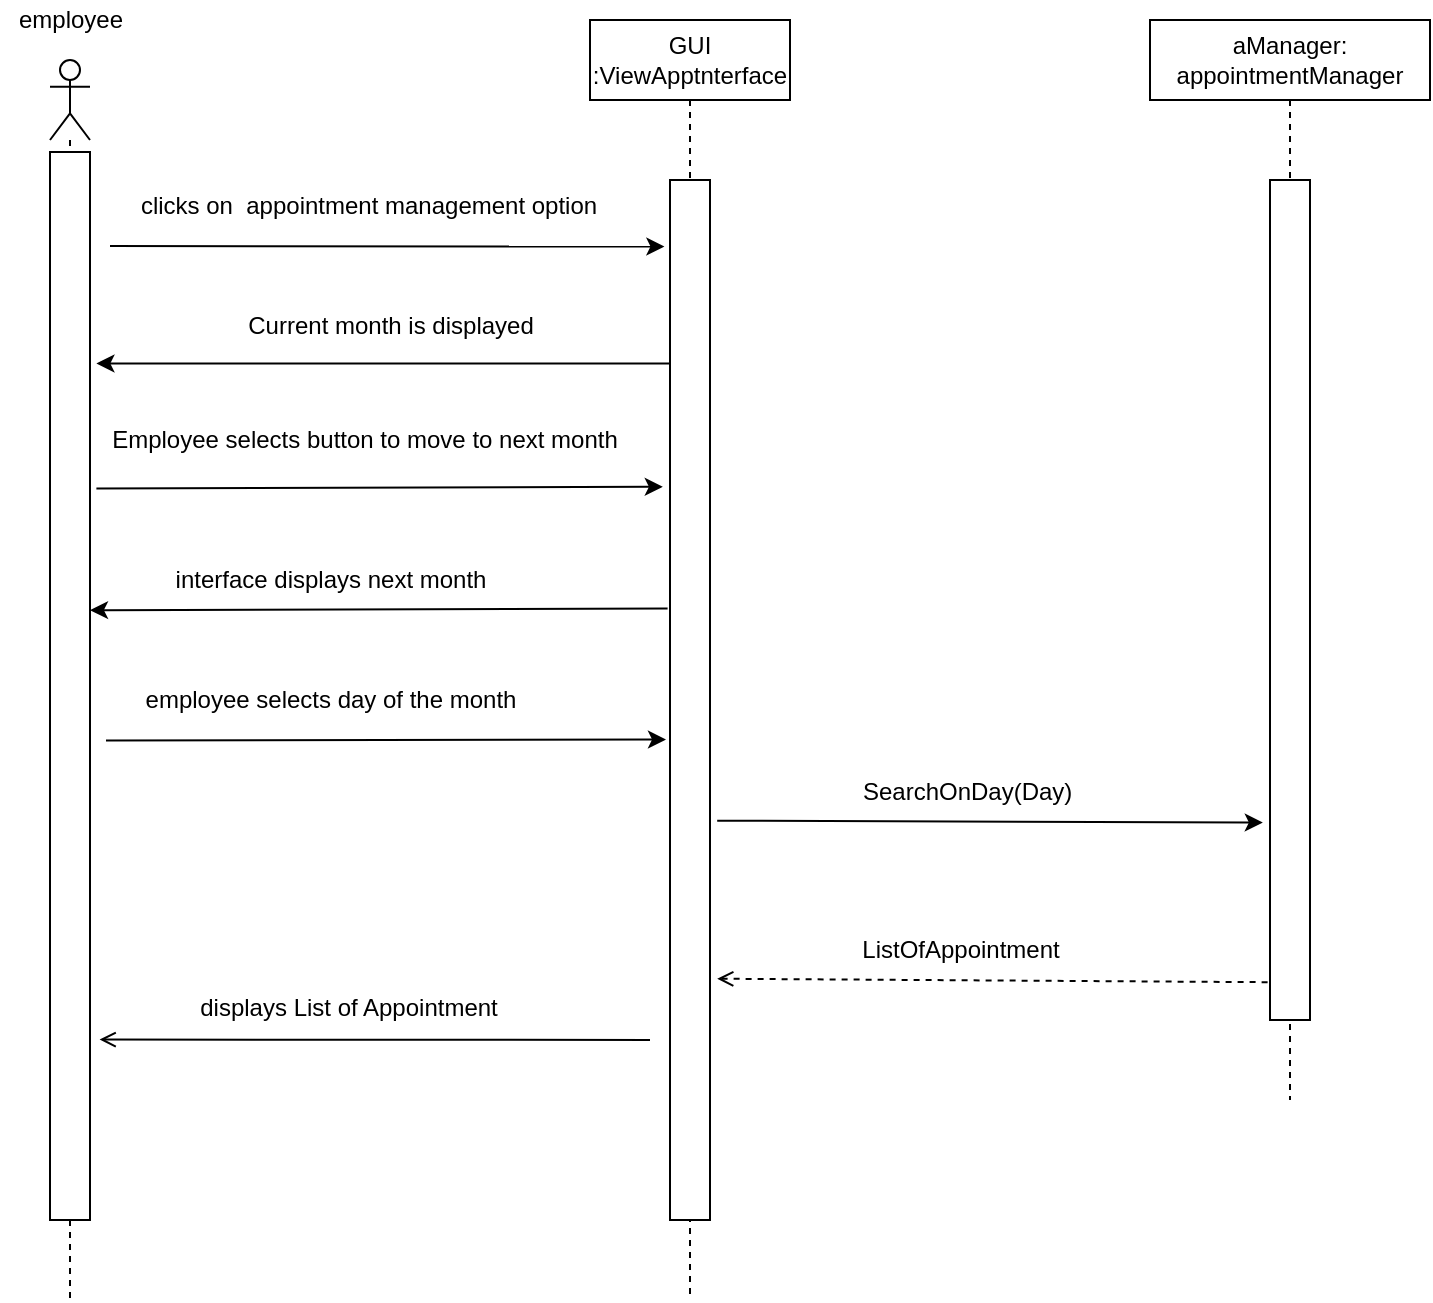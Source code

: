 <mxfile version="16.5.6" type="device"><diagram id="PLPfjeMMSITFyvuA9_Ia" name="Page-1"><mxGraphModel dx="840" dy="559" grid="1" gridSize="10" guides="1" tooltips="1" connect="1" arrows="1" fold="1" page="1" pageScale="1" pageWidth="850" pageHeight="1100" math="0" shadow="0"><root><mxCell id="0"/><mxCell id="1" parent="0"/><mxCell id="ix8_8VRQmglLKftHBUC2-3" value="" style="shape=umlLifeline;participant=umlActor;perimeter=lifelinePerimeter;whiteSpace=wrap;html=1;container=1;collapsible=0;recursiveResize=0;verticalAlign=top;spacingTop=36;outlineConnect=0;" vertex="1" parent="1"><mxGeometry x="100" y="200" width="20" height="620" as="geometry"/></mxCell><mxCell id="ix8_8VRQmglLKftHBUC2-14" value="" style="html=1;points=[];perimeter=orthogonalPerimeter;" vertex="1" parent="ix8_8VRQmglLKftHBUC2-3"><mxGeometry y="46" width="20" height="534" as="geometry"/></mxCell><mxCell id="ix8_8VRQmglLKftHBUC2-4" value="employee" style="text;html=1;align=center;verticalAlign=middle;resizable=0;points=[];autosize=1;strokeColor=none;fillColor=none;" vertex="1" parent="1"><mxGeometry x="75" y="170" width="70" height="20" as="geometry"/></mxCell><mxCell id="ix8_8VRQmglLKftHBUC2-5" value="GUI :ViewApptnterface" style="shape=umlLifeline;perimeter=lifelinePerimeter;whiteSpace=wrap;html=1;container=1;collapsible=0;recursiveResize=0;outlineConnect=0;" vertex="1" parent="1"><mxGeometry x="370" y="180" width="100" height="640" as="geometry"/></mxCell><mxCell id="ix8_8VRQmglLKftHBUC2-8" value="" style="endArrow=classic;html=1;rounded=0;entryX=-0.14;entryY=0.064;entryDx=0;entryDy=0;entryPerimeter=0;" edge="1" parent="1" target="ix8_8VRQmglLKftHBUC2-13"><mxGeometry width="50" height="50" relative="1" as="geometry"><mxPoint x="130" y="293" as="sourcePoint"/><mxPoint x="390" y="290" as="targetPoint"/></mxGeometry></mxCell><mxCell id="ix8_8VRQmglLKftHBUC2-11" value="clicks on&amp;nbsp; appointment management option" style="text;html=1;align=center;verticalAlign=middle;resizable=0;points=[];autosize=1;strokeColor=none;fillColor=none;" vertex="1" parent="1"><mxGeometry x="139" y="263" width="240" height="20" as="geometry"/></mxCell><mxCell id="ix8_8VRQmglLKftHBUC2-13" value="" style="html=1;points=[];perimeter=orthogonalPerimeter;" vertex="1" parent="1"><mxGeometry x="410" y="260" width="20" height="520" as="geometry"/></mxCell><mxCell id="ix8_8VRQmglLKftHBUC2-15" value="" style="endArrow=classic;html=1;rounded=0;entryX=1.16;entryY=0.198;entryDx=0;entryDy=0;entryPerimeter=0;" edge="1" parent="1" source="ix8_8VRQmglLKftHBUC2-13" target="ix8_8VRQmglLKftHBUC2-14"><mxGeometry width="50" height="50" relative="1" as="geometry"><mxPoint x="361" y="351" as="sourcePoint"/><mxPoint x="151" y="351" as="targetPoint"/></mxGeometry></mxCell><mxCell id="ix8_8VRQmglLKftHBUC2-16" value="Current month is displayed" style="text;html=1;align=center;verticalAlign=middle;resizable=0;points=[];autosize=1;strokeColor=none;fillColor=none;" vertex="1" parent="1"><mxGeometry x="190" y="323" width="160" height="20" as="geometry"/></mxCell><mxCell id="ix8_8VRQmglLKftHBUC2-17" value="" style="endArrow=classic;html=1;rounded=0;entryX=-0.18;entryY=0.295;entryDx=0;entryDy=0;entryPerimeter=0;exitX=1.16;exitY=0.315;exitDx=0;exitDy=0;exitPerimeter=0;" edge="1" parent="1" source="ix8_8VRQmglLKftHBUC2-14" target="ix8_8VRQmglLKftHBUC2-13"><mxGeometry width="50" height="50" relative="1" as="geometry"><mxPoint x="160" y="414" as="sourcePoint"/><mxPoint x="360" y="414" as="targetPoint"/></mxGeometry></mxCell><mxCell id="ix8_8VRQmglLKftHBUC2-18" value="Employee selects button to move to next month" style="text;html=1;align=center;verticalAlign=middle;resizable=0;points=[];autosize=1;strokeColor=none;fillColor=none;" vertex="1" parent="1"><mxGeometry x="122" y="380" width="270" height="20" as="geometry"/></mxCell><mxCell id="ix8_8VRQmglLKftHBUC2-19" value="" style="endArrow=classic;html=1;rounded=0;entryX=1;entryY=0.429;entryDx=0;entryDy=0;entryPerimeter=0;exitX=-0.06;exitY=0.412;exitDx=0;exitDy=0;exitPerimeter=0;" edge="1" parent="1" source="ix8_8VRQmglLKftHBUC2-13" target="ix8_8VRQmglLKftHBUC2-14"><mxGeometry width="50" height="50" relative="1" as="geometry"><mxPoint x="350" y="475" as="sourcePoint"/><mxPoint x="160" y="475" as="targetPoint"/></mxGeometry></mxCell><mxCell id="ix8_8VRQmglLKftHBUC2-20" value="interface displays next month" style="text;html=1;align=center;verticalAlign=middle;resizable=0;points=[];autosize=1;strokeColor=none;fillColor=none;" vertex="1" parent="1"><mxGeometry x="155" y="450" width="170" height="20" as="geometry"/></mxCell><mxCell id="ix8_8VRQmglLKftHBUC2-21" value="" style="endArrow=classic;html=1;rounded=0;entryX=-0.1;entryY=0.538;entryDx=0;entryDy=0;entryPerimeter=0;exitX=1.4;exitY=0.551;exitDx=0;exitDy=0;exitPerimeter=0;" edge="1" parent="1" source="ix8_8VRQmglLKftHBUC2-14" target="ix8_8VRQmglLKftHBUC2-13"><mxGeometry width="50" height="50" relative="1" as="geometry"><mxPoint x="160" y="540" as="sourcePoint"/><mxPoint x="360" y="540" as="targetPoint"/></mxGeometry></mxCell><mxCell id="ix8_8VRQmglLKftHBUC2-22" value="employee selects day of the month" style="text;html=1;align=center;verticalAlign=middle;resizable=0;points=[];autosize=1;strokeColor=none;fillColor=none;" vertex="1" parent="1"><mxGeometry x="140" y="510" width="200" height="20" as="geometry"/></mxCell><mxCell id="ix8_8VRQmglLKftHBUC2-24" value="aManager: appointmentManager" style="shape=umlLifeline;perimeter=lifelinePerimeter;whiteSpace=wrap;html=1;container=1;collapsible=0;recursiveResize=0;outlineConnect=0;" vertex="1" parent="1"><mxGeometry x="650" y="180" width="140" height="540" as="geometry"/></mxCell><mxCell id="ix8_8VRQmglLKftHBUC2-27" value="" style="html=1;points=[];perimeter=orthogonalPerimeter;" vertex="1" parent="ix8_8VRQmglLKftHBUC2-24"><mxGeometry x="60" y="80" width="20" height="420" as="geometry"/></mxCell><mxCell id="ix8_8VRQmglLKftHBUC2-28" value="" style="endArrow=classic;html=1;rounded=0;exitX=1.18;exitY=0.616;exitDx=0;exitDy=0;exitPerimeter=0;entryX=-0.18;entryY=0.765;entryDx=0;entryDy=0;entryPerimeter=0;" edge="1" parent="1" source="ix8_8VRQmglLKftHBUC2-13" target="ix8_8VRQmglLKftHBUC2-27"><mxGeometry width="50" height="50" relative="1" as="geometry"><mxPoint x="480" y="580" as="sourcePoint"/><mxPoint x="640" y="580" as="targetPoint"/></mxGeometry></mxCell><mxCell id="ix8_8VRQmglLKftHBUC2-29" value="&amp;nbsp; SearchOnDay(Day)" style="text;html=1;align=center;verticalAlign=middle;resizable=0;points=[];autosize=1;strokeColor=none;fillColor=none;" vertex="1" parent="1"><mxGeometry x="490" y="556" width="130" height="20" as="geometry"/></mxCell><mxCell id="ix8_8VRQmglLKftHBUC2-30" value="" style="endArrow=open;html=1;rounded=0;dashed=1;endFill=0;entryX=1.18;entryY=0.768;entryDx=0;entryDy=0;entryPerimeter=0;exitX=-0.06;exitY=0.955;exitDx=0;exitDy=0;exitPerimeter=0;" edge="1" parent="1" source="ix8_8VRQmglLKftHBUC2-27" target="ix8_8VRQmglLKftHBUC2-13"><mxGeometry width="50" height="50" relative="1" as="geometry"><mxPoint x="640" y="660" as="sourcePoint"/><mxPoint x="480" y="660" as="targetPoint"/></mxGeometry></mxCell><mxCell id="ix8_8VRQmglLKftHBUC2-31" value="ListOfAppointment" style="text;html=1;align=center;verticalAlign=middle;resizable=0;points=[];autosize=1;strokeColor=none;fillColor=none;" vertex="1" parent="1"><mxGeometry x="500" y="635" width="110" height="20" as="geometry"/></mxCell><mxCell id="ix8_8VRQmglLKftHBUC2-32" value="" style="endArrow=open;html=1;rounded=0;endFill=0;entryX=1.24;entryY=0.831;entryDx=0;entryDy=0;entryPerimeter=0;" edge="1" parent="1" target="ix8_8VRQmglLKftHBUC2-14"><mxGeometry width="50" height="50" relative="1" as="geometry"><mxPoint x="400" y="690" as="sourcePoint"/><mxPoint x="230" y="690" as="targetPoint"/></mxGeometry></mxCell><mxCell id="ix8_8VRQmglLKftHBUC2-33" value="displays List of Appointment" style="text;html=1;align=center;verticalAlign=middle;resizable=0;points=[];autosize=1;strokeColor=none;fillColor=none;" vertex="1" parent="1"><mxGeometry x="169" y="664" width="160" height="20" as="geometry"/></mxCell></root></mxGraphModel></diagram></mxfile>